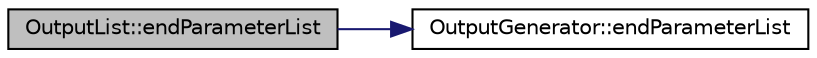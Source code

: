 digraph "OutputList::endParameterList"
{
 // LATEX_PDF_SIZE
  edge [fontname="Helvetica",fontsize="10",labelfontname="Helvetica",labelfontsize="10"];
  node [fontname="Helvetica",fontsize="10",shape=record];
  rankdir="LR";
  Node1 [label="OutputList::endParameterList",height=0.2,width=0.4,color="black", fillcolor="grey75", style="filled", fontcolor="black",tooltip=" "];
  Node1 -> Node2 [color="midnightblue",fontsize="10",style="solid",fontname="Helvetica"];
  Node2 [label="OutputGenerator::endParameterList",height=0.2,width=0.4,color="black", fillcolor="white", style="filled",URL="$classOutputGenerator.html#acc2f021cf85b5cb83716c51e3dc7d44f",tooltip=" "];
}
